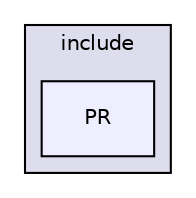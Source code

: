 digraph "include/PR" {
  compound=true
  node [ fontsize="10", fontname="Helvetica"];
  edge [ labelfontsize="10", labelfontname="Helvetica"];
  subgraph clusterdir_d44c64559bbebec7f509842c48db8b23 {
    graph [ bgcolor="#ddddee", pencolor="black", label="include" fontname="Helvetica", fontsize="10", URL="dir_d44c64559bbebec7f509842c48db8b23.html"]
  dir_83efb4269fa89047a37e895c24f65331 [shape=box, label="PR", style="filled", fillcolor="#eeeeff", pencolor="black", URL="dir_83efb4269fa89047a37e895c24f65331.html"];
  }
}
